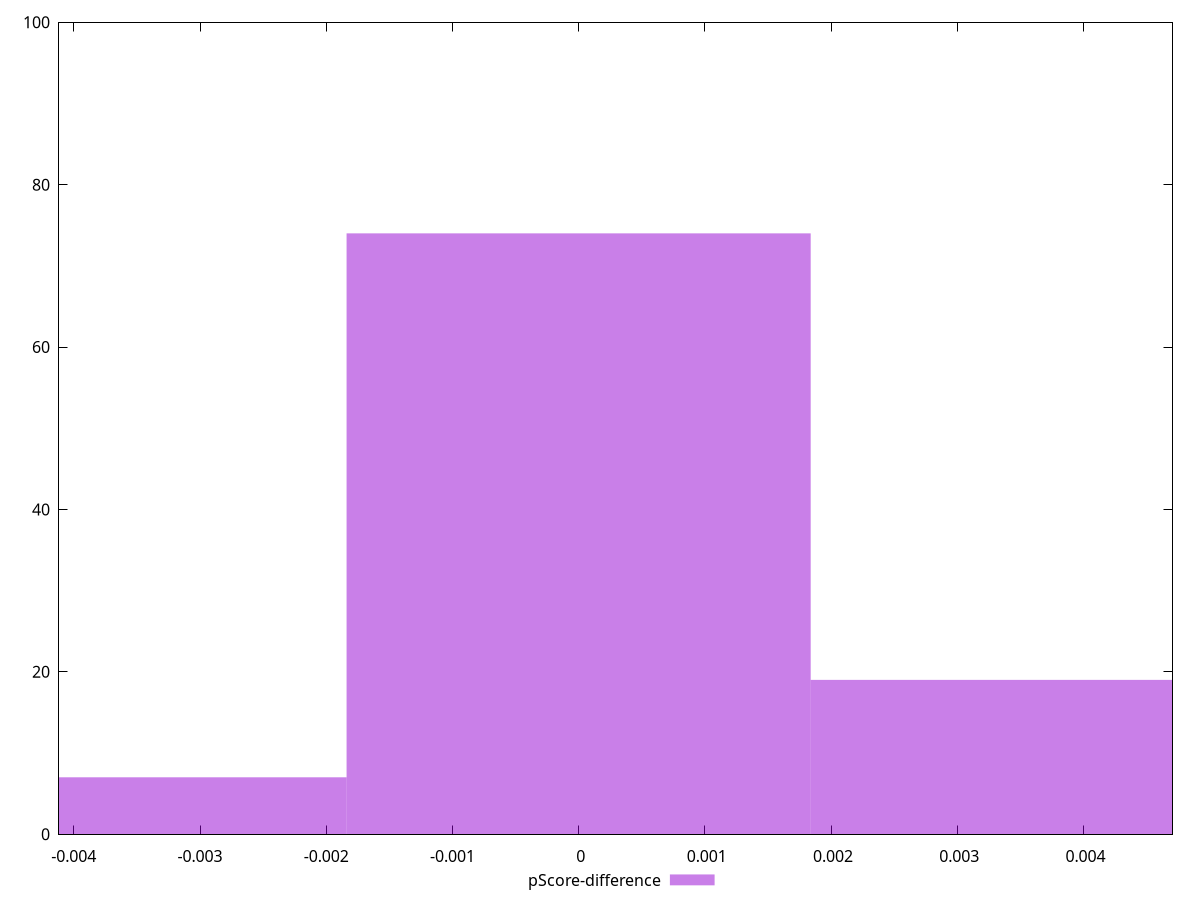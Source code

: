 reset

$pScoreDifference <<EOF
0.003677685368309928 19
0 74
-0.003677685368309928 7
EOF

set key outside below
set boxwidth 0.003677685368309928
set xrange [-0.004117647058823559:0.004705882352941115]
set yrange [0:100]
set trange [0:100]
set style fill transparent solid 0.5 noborder
set terminal svg size 640, 490 enhanced background rgb 'white'
set output "report_00026_2021-02-22T21:38:55.199Z/uses-text-compression/samples/pages+cached+noadtech/pScore-difference/histogram.svg"

plot $pScoreDifference title "pScore-difference" with boxes

reset
